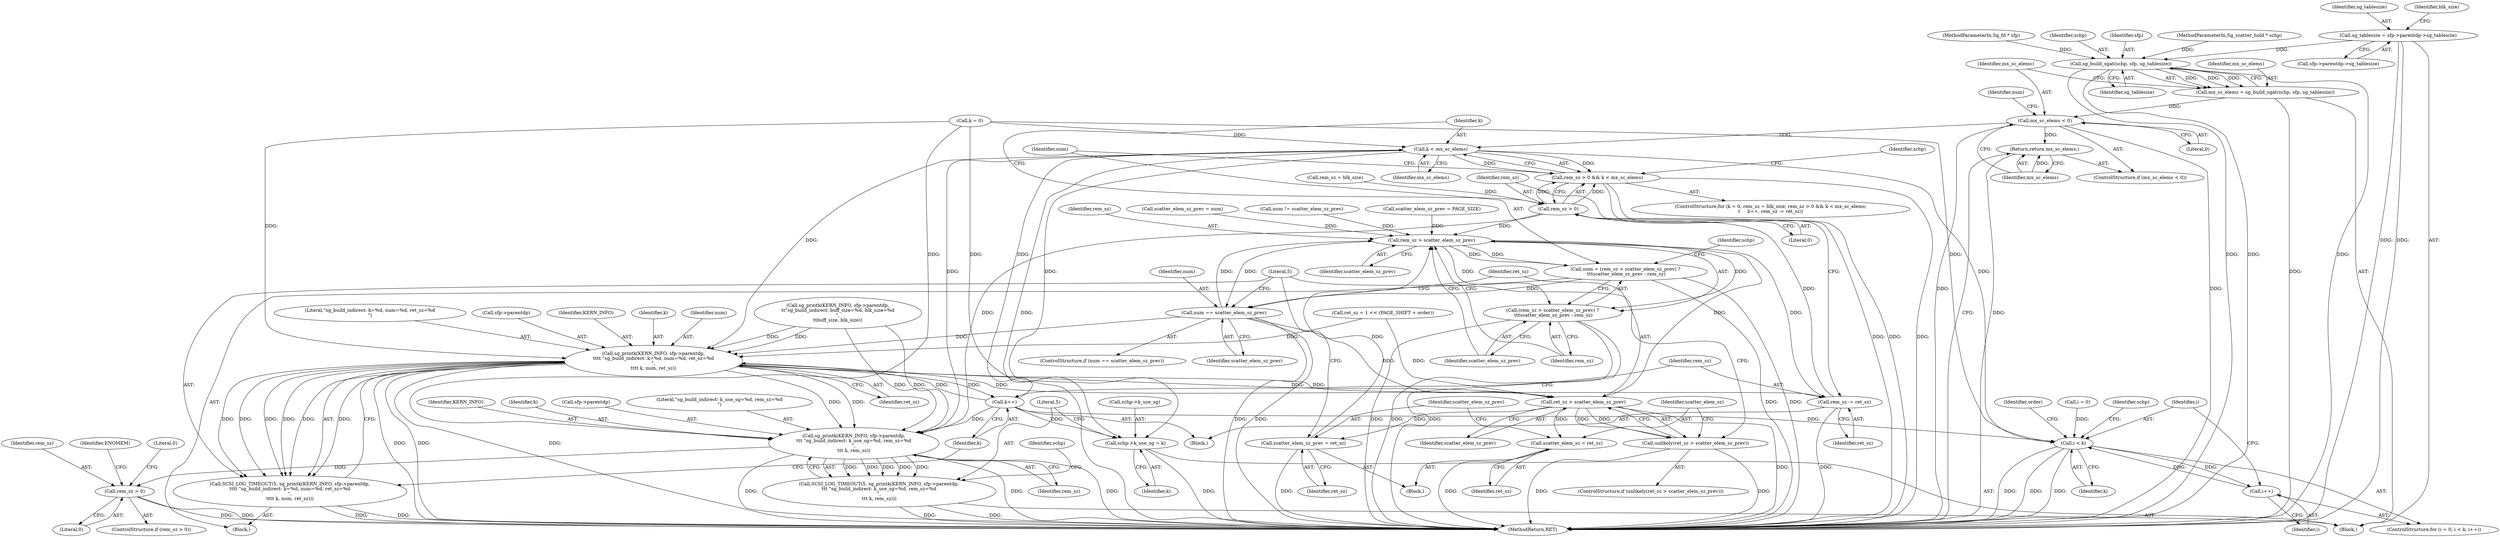 digraph "0_linux_a45b599ad808c3c982fdcdc12b0b8611c2f92824@pointer" {
"1000121" [label="(Call,sg_tablesize = sfp->parentdp->sg_tablesize)"];
"1000177" [label="(Call,sg_build_sgat(schp, sfp, sg_tablesize))"];
"1000175" [label="(Call,mx_sc_elems = sg_build_sgat(schp, sfp, sg_tablesize))"];
"1000182" [label="(Call,mx_sc_elems < 0)"];
"1000185" [label="(Return,return mx_sc_elems;)"];
"1000257" [label="(Call,k < mx_sc_elems)"];
"1000253" [label="(Call,rem_sz > 0 && k < mx_sc_elems)"];
"1000313" [label="(Call,sg_printk(KERN_INFO, sfp->parentdp,\n\t\t\t\t \"sg_build_indirect: k=%d, num=%d, ret_sz=%d\n\",\n\t\t\t\t k, num, ret_sz))"];
"1000261" [label="(Call,k++)"];
"1000327" [label="(Call,schp->k_use_sg = k)"];
"1000334" [label="(Call,sg_printk(KERN_INFO, sfp->parentdp,\n\t\t\t \"sg_build_indirect: k_use_sg=%d, rem_sz=%d\n\",\n\t\t\t k, rem_sz))"];
"1000332" [label="(Call,SCSI_LOG_TIMEOUT(5, sg_printk(KERN_INFO, sfp->parentdp,\n\t\t\t \"sg_build_indirect: k_use_sg=%d, rem_sz=%d\n\",\n\t\t\t k, rem_sz)))"];
"1000348" [label="(Call,rem_sz > 0)"];
"1000361" [label="(Call,i < k)"];
"1000364" [label="(Call,i++)"];
"1000263" [label="(Call,rem_sz -= ret_sz)"];
"1000254" [label="(Call,rem_sz > 0)"];
"1000270" [label="(Call,rem_sz > scatter_elem_sz_prev)"];
"1000267" [label="(Call,num = (rem_sz > scatter_elem_sz_prev) ?\n \t\t\tscatter_elem_sz_prev : rem_sz)"];
"1000295" [label="(Call,num == scatter_elem_sz_prev)"];
"1000301" [label="(Call,ret_sz > scatter_elem_sz_prev)"];
"1000300" [label="(Call,unlikely(ret_sz > scatter_elem_sz_prev))"];
"1000305" [label="(Call,scatter_elem_sz = ret_sz)"];
"1000308" [label="(Call,scatter_elem_sz_prev = ret_sz)"];
"1000269" [label="(Call,(rem_sz > scatter_elem_sz_prev) ?\n \t\t\tscatter_elem_sz_prev : rem_sz)"];
"1000311" [label="(Call,SCSI_LOG_TIMEOUT(5, sg_printk(KERN_INFO, sfp->parentdp,\n\t\t\t\t \"sg_build_indirect: k=%d, num=%d, ret_sz=%d\n\",\n\t\t\t\t k, num, ret_sz)))"];
"1000348" [label="(Call,rem_sz > 0)"];
"1000295" [label="(Call,num == scatter_elem_sz_prev)"];
"1000365" [label="(Identifier,i)"];
"1000108" [label="(MethodParameterIn,Sg_fd * sfp)"];
"1000310" [label="(Identifier,ret_sz)"];
"1000320" [label="(Identifier,num)"];
"1000273" [label="(Identifier,scatter_elem_sz_prev)"];
"1000341" [label="(Identifier,rem_sz)"];
"1000318" [label="(Literal,\"sg_build_indirect: k=%d, num=%d, ret_sz=%d\n\")"];
"1000315" [label="(Call,sfp->parentdp)"];
"1000269" [label="(Call,(rem_sz > scatter_elem_sz_prev) ?\n \t\t\tscatter_elem_sz_prev : rem_sz)"];
"1000328" [label="(Call,schp->k_use_sg)"];
"1000307" [label="(Identifier,ret_sz)"];
"1000258" [label="(Identifier,k)"];
"1000332" [label="(Call,SCSI_LOG_TIMEOUT(5, sg_printk(KERN_INFO, sfp->parentdp,\n\t\t\t \"sg_build_indirect: k_use_sg=%d, rem_sz=%d\n\",\n\t\t\t k, rem_sz)))"];
"1000321" [label="(Identifier,ret_sz)"];
"1000382" [label="(MethodReturn,RET)"];
"1000238" [label="(Call,ret_sz = 1 << (PAGE_SHIFT + order))"];
"1000333" [label="(Literal,5)"];
"1000267" [label="(Call,num = (rem_sz > scatter_elem_sz_prev) ?\n \t\t\tscatter_elem_sz_prev : rem_sz)"];
"1000306" [label="(Identifier,scatter_elem_sz)"];
"1000186" [label="(Identifier,mx_sc_elems)"];
"1000266" [label="(Block,)"];
"1000122" [label="(Identifier,sg_tablesize)"];
"1000300" [label="(Call,unlikely(ret_sz > scatter_elem_sz_prev))"];
"1000363" [label="(Identifier,k)"];
"1000208" [label="(Call,scatter_elem_sz_prev = num)"];
"1000349" [label="(Identifier,rem_sz)"];
"1000270" [label="(Call,rem_sz > scatter_elem_sz_prev)"];
"1000253" [label="(Call,rem_sz > 0 && k < mx_sc_elems)"];
"1000302" [label="(Identifier,ret_sz)"];
"1000272" [label="(Identifier,scatter_elem_sz_prev)"];
"1000314" [label="(Identifier,KERN_INFO)"];
"1000130" [label="(Identifier,blk_size)"];
"1000268" [label="(Identifier,num)"];
"1000264" [label="(Identifier,rem_sz)"];
"1000309" [label="(Identifier,scatter_elem_sz_prev)"];
"1000262" [label="(Identifier,k)"];
"1000256" [label="(Literal,0)"];
"1000304" [label="(Block,)"];
"1000188" [label="(Identifier,num)"];
"1000353" [label="(Identifier,ENOMEM)"];
"1000334" [label="(Call,sg_printk(KERN_INFO, sfp->parentdp,\n\t\t\t \"sg_build_indirect: k_use_sg=%d, rem_sz=%d\n\",\n\t\t\t k, rem_sz))"];
"1000110" [label="(Block,)"];
"1000184" [label="(Literal,0)"];
"1000303" [label="(Identifier,scatter_elem_sz_prev)"];
"1000257" [label="(Call,k < mx_sc_elems)"];
"1000178" [label="(Identifier,schp)"];
"1000250" [label="(Call,rem_sz = blk_size)"];
"1000357" [label="(ControlStructure,for (i = 0; i < k; i++))"];
"1000313" [label="(Call,sg_printk(KERN_INFO, sfp->parentdp,\n\t\t\t\t \"sg_build_indirect: k=%d, num=%d, ret_sz=%d\n\",\n\t\t\t\t k, num, ret_sz))"];
"1000361" [label="(Call,i < k)"];
"1000327" [label="(Call,schp->k_use_sg = k)"];
"1000192" [label="(Call,num != scatter_elem_sz_prev)"];
"1000335" [label="(Identifier,KERN_INFO)"];
"1000177" [label="(Call,sg_build_sgat(schp, sfp, sg_tablesize))"];
"1000319" [label="(Identifier,k)"];
"1000255" [label="(Identifier,rem_sz)"];
"1000260" [label="(Block,)"];
"1000123" [label="(Call,sfp->parentdp->sg_tablesize)"];
"1000274" [label="(Identifier,rem_sz)"];
"1000362" [label="(Identifier,i)"];
"1000265" [label="(Identifier,ret_sz)"];
"1000347" [label="(ControlStructure,if (rem_sz > 0))"];
"1000369" [label="(Identifier,schp)"];
"1000305" [label="(Call,scatter_elem_sz = ret_sz)"];
"1000350" [label="(Literal,0)"];
"1000355" [label="(Literal,0)"];
"1000245" [label="(ControlStructure,for (k = 0, rem_sz = blk_size; rem_sz > 0 && k < mx_sc_elems;\n\t     k++, rem_sz -= ret_sz))"];
"1000308" [label="(Call,scatter_elem_sz_prev = ret_sz)"];
"1000182" [label="(Call,mx_sc_elems < 0)"];
"1000204" [label="(Call,scatter_elem_sz_prev = PAGE_SIZE)"];
"1000121" [label="(Call,sg_tablesize = sfp->parentdp->sg_tablesize)"];
"1000167" [label="(Call,sg_printk(KERN_INFO, sfp->parentdp,\n\t\t\"sg_build_indirect: buff_size=%d, blk_size=%d\n\",\n\t\tbuff_size, blk_size))"];
"1000183" [label="(Identifier,mx_sc_elems)"];
"1000247" [label="(Call,k = 0)"];
"1000340" [label="(Identifier,k)"];
"1000179" [label="(Identifier,sfp)"];
"1000185" [label="(Return,return mx_sc_elems;)"];
"1000294" [label="(ControlStructure,if (num == scatter_elem_sz_prev))"];
"1000180" [label="(Identifier,sg_tablesize)"];
"1000263" [label="(Call,rem_sz -= ret_sz)"];
"1000344" [label="(Identifier,schp)"];
"1000324" [label="(Identifier,schp)"];
"1000271" [label="(Identifier,rem_sz)"];
"1000376" [label="(Identifier,order)"];
"1000254" [label="(Call,rem_sz > 0)"];
"1000312" [label="(Literal,5)"];
"1000336" [label="(Call,sfp->parentdp)"];
"1000297" [label="(Identifier,scatter_elem_sz_prev)"];
"1000339" [label="(Literal,\"sg_build_indirect: k_use_sg=%d, rem_sz=%d\n\")"];
"1000296" [label="(Identifier,num)"];
"1000331" [label="(Identifier,k)"];
"1000364" [label="(Call,i++)"];
"1000278" [label="(Identifier,schp)"];
"1000176" [label="(Identifier,mx_sc_elems)"];
"1000261" [label="(Call,k++)"];
"1000299" [label="(ControlStructure,if (unlikely(ret_sz > scatter_elem_sz_prev)))"];
"1000311" [label="(Call,SCSI_LOG_TIMEOUT(5, sg_printk(KERN_INFO, sfp->parentdp,\n\t\t\t\t \"sg_build_indirect: k=%d, num=%d, ret_sz=%d\n\",\n\t\t\t\t k, num, ret_sz)))"];
"1000259" [label="(Identifier,mx_sc_elems)"];
"1000181" [label="(ControlStructure,if (mx_sc_elems < 0))"];
"1000107" [label="(MethodParameterIn,Sg_scatter_hold * schp)"];
"1000358" [label="(Call,i = 0)"];
"1000301" [label="(Call,ret_sz > scatter_elem_sz_prev)"];
"1000175" [label="(Call,mx_sc_elems = sg_build_sgat(schp, sfp, sg_tablesize))"];
"1000121" -> "1000110"  [label="AST: "];
"1000121" -> "1000123"  [label="CFG: "];
"1000122" -> "1000121"  [label="AST: "];
"1000123" -> "1000121"  [label="AST: "];
"1000130" -> "1000121"  [label="CFG: "];
"1000121" -> "1000382"  [label="DDG: "];
"1000121" -> "1000382"  [label="DDG: "];
"1000121" -> "1000177"  [label="DDG: "];
"1000177" -> "1000175"  [label="AST: "];
"1000177" -> "1000180"  [label="CFG: "];
"1000178" -> "1000177"  [label="AST: "];
"1000179" -> "1000177"  [label="AST: "];
"1000180" -> "1000177"  [label="AST: "];
"1000175" -> "1000177"  [label="CFG: "];
"1000177" -> "1000382"  [label="DDG: "];
"1000177" -> "1000382"  [label="DDG: "];
"1000177" -> "1000382"  [label="DDG: "];
"1000177" -> "1000175"  [label="DDG: "];
"1000177" -> "1000175"  [label="DDG: "];
"1000177" -> "1000175"  [label="DDG: "];
"1000107" -> "1000177"  [label="DDG: "];
"1000108" -> "1000177"  [label="DDG: "];
"1000175" -> "1000110"  [label="AST: "];
"1000176" -> "1000175"  [label="AST: "];
"1000183" -> "1000175"  [label="CFG: "];
"1000175" -> "1000382"  [label="DDG: "];
"1000175" -> "1000182"  [label="DDG: "];
"1000182" -> "1000181"  [label="AST: "];
"1000182" -> "1000184"  [label="CFG: "];
"1000183" -> "1000182"  [label="AST: "];
"1000184" -> "1000182"  [label="AST: "];
"1000186" -> "1000182"  [label="CFG: "];
"1000188" -> "1000182"  [label="CFG: "];
"1000182" -> "1000382"  [label="DDG: "];
"1000182" -> "1000382"  [label="DDG: "];
"1000182" -> "1000185"  [label="DDG: "];
"1000182" -> "1000257"  [label="DDG: "];
"1000185" -> "1000181"  [label="AST: "];
"1000185" -> "1000186"  [label="CFG: "];
"1000186" -> "1000185"  [label="AST: "];
"1000382" -> "1000185"  [label="CFG: "];
"1000185" -> "1000382"  [label="DDG: "];
"1000186" -> "1000185"  [label="DDG: "];
"1000257" -> "1000253"  [label="AST: "];
"1000257" -> "1000259"  [label="CFG: "];
"1000258" -> "1000257"  [label="AST: "];
"1000259" -> "1000257"  [label="AST: "];
"1000253" -> "1000257"  [label="CFG: "];
"1000257" -> "1000382"  [label="DDG: "];
"1000257" -> "1000253"  [label="DDG: "];
"1000257" -> "1000253"  [label="DDG: "];
"1000247" -> "1000257"  [label="DDG: "];
"1000261" -> "1000257"  [label="DDG: "];
"1000257" -> "1000313"  [label="DDG: "];
"1000257" -> "1000327"  [label="DDG: "];
"1000257" -> "1000334"  [label="DDG: "];
"1000257" -> "1000361"  [label="DDG: "];
"1000253" -> "1000245"  [label="AST: "];
"1000253" -> "1000254"  [label="CFG: "];
"1000254" -> "1000253"  [label="AST: "];
"1000268" -> "1000253"  [label="CFG: "];
"1000324" -> "1000253"  [label="CFG: "];
"1000253" -> "1000382"  [label="DDG: "];
"1000253" -> "1000382"  [label="DDG: "];
"1000253" -> "1000382"  [label="DDG: "];
"1000254" -> "1000253"  [label="DDG: "];
"1000254" -> "1000253"  [label="DDG: "];
"1000313" -> "1000311"  [label="AST: "];
"1000313" -> "1000321"  [label="CFG: "];
"1000314" -> "1000313"  [label="AST: "];
"1000315" -> "1000313"  [label="AST: "];
"1000318" -> "1000313"  [label="AST: "];
"1000319" -> "1000313"  [label="AST: "];
"1000320" -> "1000313"  [label="AST: "];
"1000321" -> "1000313"  [label="AST: "];
"1000311" -> "1000313"  [label="CFG: "];
"1000313" -> "1000382"  [label="DDG: "];
"1000313" -> "1000382"  [label="DDG: "];
"1000313" -> "1000382"  [label="DDG: "];
"1000313" -> "1000261"  [label="DDG: "];
"1000313" -> "1000263"  [label="DDG: "];
"1000313" -> "1000301"  [label="DDG: "];
"1000313" -> "1000311"  [label="DDG: "];
"1000313" -> "1000311"  [label="DDG: "];
"1000313" -> "1000311"  [label="DDG: "];
"1000313" -> "1000311"  [label="DDG: "];
"1000313" -> "1000311"  [label="DDG: "];
"1000313" -> "1000311"  [label="DDG: "];
"1000167" -> "1000313"  [label="DDG: "];
"1000167" -> "1000313"  [label="DDG: "];
"1000247" -> "1000313"  [label="DDG: "];
"1000261" -> "1000313"  [label="DDG: "];
"1000295" -> "1000313"  [label="DDG: "];
"1000238" -> "1000313"  [label="DDG: "];
"1000301" -> "1000313"  [label="DDG: "];
"1000313" -> "1000334"  [label="DDG: "];
"1000313" -> "1000334"  [label="DDG: "];
"1000261" -> "1000260"  [label="AST: "];
"1000261" -> "1000262"  [label="CFG: "];
"1000262" -> "1000261"  [label="AST: "];
"1000264" -> "1000261"  [label="CFG: "];
"1000261" -> "1000327"  [label="DDG: "];
"1000261" -> "1000334"  [label="DDG: "];
"1000261" -> "1000361"  [label="DDG: "];
"1000327" -> "1000110"  [label="AST: "];
"1000327" -> "1000331"  [label="CFG: "];
"1000328" -> "1000327"  [label="AST: "];
"1000331" -> "1000327"  [label="AST: "];
"1000333" -> "1000327"  [label="CFG: "];
"1000327" -> "1000382"  [label="DDG: "];
"1000247" -> "1000327"  [label="DDG: "];
"1000334" -> "1000332"  [label="AST: "];
"1000334" -> "1000341"  [label="CFG: "];
"1000335" -> "1000334"  [label="AST: "];
"1000336" -> "1000334"  [label="AST: "];
"1000339" -> "1000334"  [label="AST: "];
"1000340" -> "1000334"  [label="AST: "];
"1000341" -> "1000334"  [label="AST: "];
"1000332" -> "1000334"  [label="CFG: "];
"1000334" -> "1000382"  [label="DDG: "];
"1000334" -> "1000382"  [label="DDG: "];
"1000334" -> "1000382"  [label="DDG: "];
"1000334" -> "1000332"  [label="DDG: "];
"1000334" -> "1000332"  [label="DDG: "];
"1000334" -> "1000332"  [label="DDG: "];
"1000334" -> "1000332"  [label="DDG: "];
"1000334" -> "1000332"  [label="DDG: "];
"1000167" -> "1000334"  [label="DDG: "];
"1000167" -> "1000334"  [label="DDG: "];
"1000247" -> "1000334"  [label="DDG: "];
"1000254" -> "1000334"  [label="DDG: "];
"1000334" -> "1000348"  [label="DDG: "];
"1000332" -> "1000110"  [label="AST: "];
"1000333" -> "1000332"  [label="AST: "];
"1000344" -> "1000332"  [label="CFG: "];
"1000332" -> "1000382"  [label="DDG: "];
"1000332" -> "1000382"  [label="DDG: "];
"1000348" -> "1000347"  [label="AST: "];
"1000348" -> "1000350"  [label="CFG: "];
"1000349" -> "1000348"  [label="AST: "];
"1000350" -> "1000348"  [label="AST: "];
"1000353" -> "1000348"  [label="CFG: "];
"1000355" -> "1000348"  [label="CFG: "];
"1000348" -> "1000382"  [label="DDG: "];
"1000348" -> "1000382"  [label="DDG: "];
"1000361" -> "1000357"  [label="AST: "];
"1000361" -> "1000363"  [label="CFG: "];
"1000362" -> "1000361"  [label="AST: "];
"1000363" -> "1000361"  [label="AST: "];
"1000369" -> "1000361"  [label="CFG: "];
"1000376" -> "1000361"  [label="CFG: "];
"1000361" -> "1000382"  [label="DDG: "];
"1000361" -> "1000382"  [label="DDG: "];
"1000361" -> "1000382"  [label="DDG: "];
"1000364" -> "1000361"  [label="DDG: "];
"1000358" -> "1000361"  [label="DDG: "];
"1000247" -> "1000361"  [label="DDG: "];
"1000361" -> "1000364"  [label="DDG: "];
"1000364" -> "1000357"  [label="AST: "];
"1000364" -> "1000365"  [label="CFG: "];
"1000365" -> "1000364"  [label="AST: "];
"1000362" -> "1000364"  [label="CFG: "];
"1000263" -> "1000260"  [label="AST: "];
"1000263" -> "1000265"  [label="CFG: "];
"1000264" -> "1000263"  [label="AST: "];
"1000265" -> "1000263"  [label="AST: "];
"1000255" -> "1000263"  [label="CFG: "];
"1000263" -> "1000382"  [label="DDG: "];
"1000263" -> "1000254"  [label="DDG: "];
"1000270" -> "1000263"  [label="DDG: "];
"1000254" -> "1000256"  [label="CFG: "];
"1000255" -> "1000254"  [label="AST: "];
"1000256" -> "1000254"  [label="AST: "];
"1000258" -> "1000254"  [label="CFG: "];
"1000250" -> "1000254"  [label="DDG: "];
"1000254" -> "1000270"  [label="DDG: "];
"1000270" -> "1000269"  [label="AST: "];
"1000270" -> "1000272"  [label="CFG: "];
"1000271" -> "1000270"  [label="AST: "];
"1000272" -> "1000270"  [label="AST: "];
"1000273" -> "1000270"  [label="CFG: "];
"1000274" -> "1000270"  [label="CFG: "];
"1000270" -> "1000267"  [label="DDG: "];
"1000270" -> "1000267"  [label="DDG: "];
"1000308" -> "1000270"  [label="DDG: "];
"1000192" -> "1000270"  [label="DDG: "];
"1000208" -> "1000270"  [label="DDG: "];
"1000301" -> "1000270"  [label="DDG: "];
"1000295" -> "1000270"  [label="DDG: "];
"1000204" -> "1000270"  [label="DDG: "];
"1000270" -> "1000269"  [label="DDG: "];
"1000270" -> "1000269"  [label="DDG: "];
"1000270" -> "1000295"  [label="DDG: "];
"1000267" -> "1000266"  [label="AST: "];
"1000267" -> "1000269"  [label="CFG: "];
"1000268" -> "1000267"  [label="AST: "];
"1000269" -> "1000267"  [label="AST: "];
"1000278" -> "1000267"  [label="CFG: "];
"1000267" -> "1000382"  [label="DDG: "];
"1000267" -> "1000382"  [label="DDG: "];
"1000267" -> "1000295"  [label="DDG: "];
"1000295" -> "1000294"  [label="AST: "];
"1000295" -> "1000297"  [label="CFG: "];
"1000296" -> "1000295"  [label="AST: "];
"1000297" -> "1000295"  [label="AST: "];
"1000302" -> "1000295"  [label="CFG: "];
"1000312" -> "1000295"  [label="CFG: "];
"1000295" -> "1000382"  [label="DDG: "];
"1000295" -> "1000382"  [label="DDG: "];
"1000295" -> "1000301"  [label="DDG: "];
"1000301" -> "1000300"  [label="AST: "];
"1000301" -> "1000303"  [label="CFG: "];
"1000302" -> "1000301"  [label="AST: "];
"1000303" -> "1000301"  [label="AST: "];
"1000300" -> "1000301"  [label="CFG: "];
"1000301" -> "1000382"  [label="DDG: "];
"1000301" -> "1000300"  [label="DDG: "];
"1000301" -> "1000300"  [label="DDG: "];
"1000238" -> "1000301"  [label="DDG: "];
"1000301" -> "1000305"  [label="DDG: "];
"1000301" -> "1000308"  [label="DDG: "];
"1000300" -> "1000299"  [label="AST: "];
"1000306" -> "1000300"  [label="CFG: "];
"1000312" -> "1000300"  [label="CFG: "];
"1000300" -> "1000382"  [label="DDG: "];
"1000300" -> "1000382"  [label="DDG: "];
"1000305" -> "1000304"  [label="AST: "];
"1000305" -> "1000307"  [label="CFG: "];
"1000306" -> "1000305"  [label="AST: "];
"1000307" -> "1000305"  [label="AST: "];
"1000309" -> "1000305"  [label="CFG: "];
"1000305" -> "1000382"  [label="DDG: "];
"1000308" -> "1000304"  [label="AST: "];
"1000308" -> "1000310"  [label="CFG: "];
"1000309" -> "1000308"  [label="AST: "];
"1000310" -> "1000308"  [label="AST: "];
"1000312" -> "1000308"  [label="CFG: "];
"1000308" -> "1000382"  [label="DDG: "];
"1000269" -> "1000273"  [label="CFG: "];
"1000269" -> "1000274"  [label="CFG: "];
"1000273" -> "1000269"  [label="AST: "];
"1000274" -> "1000269"  [label="AST: "];
"1000269" -> "1000382"  [label="DDG: "];
"1000269" -> "1000382"  [label="DDG: "];
"1000269" -> "1000382"  [label="DDG: "];
"1000311" -> "1000266"  [label="AST: "];
"1000312" -> "1000311"  [label="AST: "];
"1000262" -> "1000311"  [label="CFG: "];
"1000311" -> "1000382"  [label="DDG: "];
"1000311" -> "1000382"  [label="DDG: "];
}
